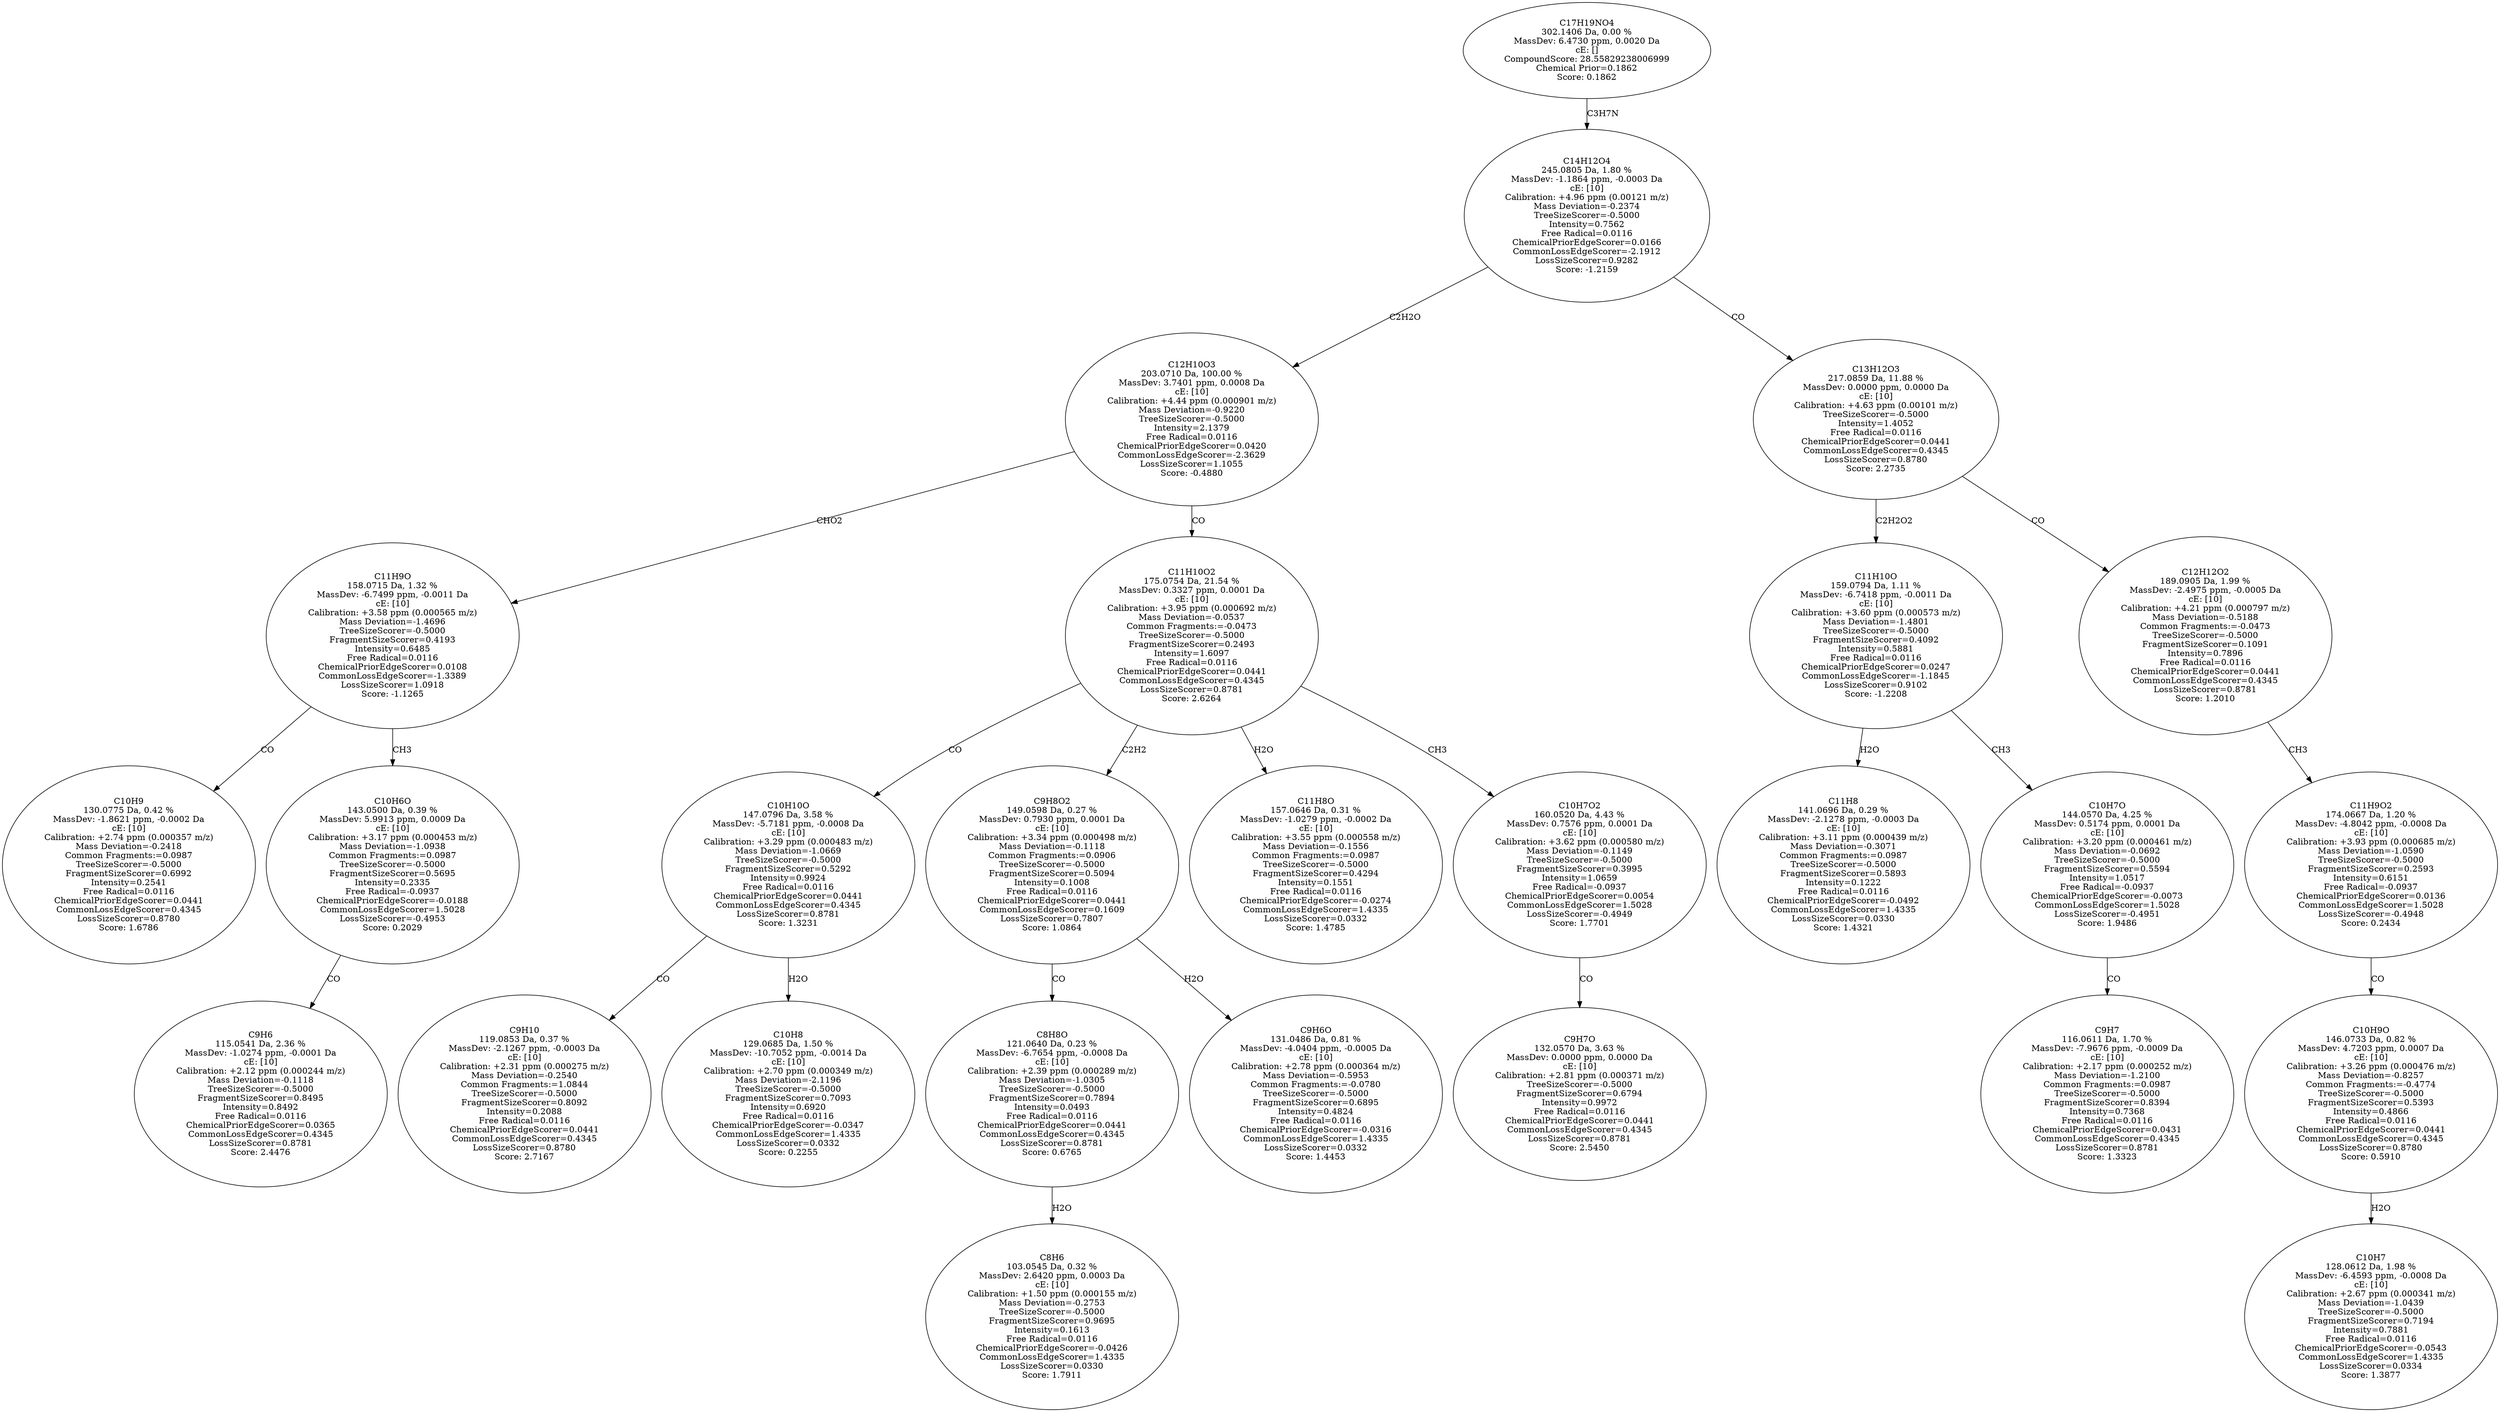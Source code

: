 strict digraph {
v1 [label="C10H9\n130.0775 Da, 0.42 %\nMassDev: -1.8621 ppm, -0.0002 Da\ncE: [10]\nCalibration: +2.74 ppm (0.000357 m/z)\nMass Deviation=-0.2418\nCommon Fragments:=0.0987\nTreeSizeScorer=-0.5000\nFragmentSizeScorer=0.6992\nIntensity=0.2541\nFree Radical=0.0116\nChemicalPriorEdgeScorer=0.0441\nCommonLossEdgeScorer=0.4345\nLossSizeScorer=0.8780\nScore: 1.6786"];
v2 [label="C9H6\n115.0541 Da, 2.36 %\nMassDev: -1.0274 ppm, -0.0001 Da\ncE: [10]\nCalibration: +2.12 ppm (0.000244 m/z)\nMass Deviation=-0.1118\nTreeSizeScorer=-0.5000\nFragmentSizeScorer=0.8495\nIntensity=0.8492\nFree Radical=0.0116\nChemicalPriorEdgeScorer=0.0365\nCommonLossEdgeScorer=0.4345\nLossSizeScorer=0.8781\nScore: 2.4476"];
v3 [label="C10H6O\n143.0500 Da, 0.39 %\nMassDev: 5.9913 ppm, 0.0009 Da\ncE: [10]\nCalibration: +3.17 ppm (0.000453 m/z)\nMass Deviation=-1.0938\nCommon Fragments:=0.0987\nTreeSizeScorer=-0.5000\nFragmentSizeScorer=0.5695\nIntensity=0.2335\nFree Radical=-0.0937\nChemicalPriorEdgeScorer=-0.0188\nCommonLossEdgeScorer=1.5028\nLossSizeScorer=-0.4953\nScore: 0.2029"];
v4 [label="C11H9O\n158.0715 Da, 1.32 %\nMassDev: -6.7499 ppm, -0.0011 Da\ncE: [10]\nCalibration: +3.58 ppm (0.000565 m/z)\nMass Deviation=-1.4696\nTreeSizeScorer=-0.5000\nFragmentSizeScorer=0.4193\nIntensity=0.6485\nFree Radical=0.0116\nChemicalPriorEdgeScorer=0.0108\nCommonLossEdgeScorer=-1.3389\nLossSizeScorer=1.0918\nScore: -1.1265"];
v5 [label="C9H10\n119.0853 Da, 0.37 %\nMassDev: -2.1267 ppm, -0.0003 Da\ncE: [10]\nCalibration: +2.31 ppm (0.000275 m/z)\nMass Deviation=-0.2540\nCommon Fragments:=1.0844\nTreeSizeScorer=-0.5000\nFragmentSizeScorer=0.8092\nIntensity=0.2088\nFree Radical=0.0116\nChemicalPriorEdgeScorer=0.0441\nCommonLossEdgeScorer=0.4345\nLossSizeScorer=0.8780\nScore: 2.7167"];
v6 [label="C10H8\n129.0685 Da, 1.50 %\nMassDev: -10.7052 ppm, -0.0014 Da\ncE: [10]\nCalibration: +2.70 ppm (0.000349 m/z)\nMass Deviation=-2.1196\nTreeSizeScorer=-0.5000\nFragmentSizeScorer=0.7093\nIntensity=0.6920\nFree Radical=0.0116\nChemicalPriorEdgeScorer=-0.0347\nCommonLossEdgeScorer=1.4335\nLossSizeScorer=0.0332\nScore: 0.2255"];
v7 [label="C10H10O\n147.0796 Da, 3.58 %\nMassDev: -5.7181 ppm, -0.0008 Da\ncE: [10]\nCalibration: +3.29 ppm (0.000483 m/z)\nMass Deviation=-1.0669\nTreeSizeScorer=-0.5000\nFragmentSizeScorer=0.5292\nIntensity=0.9924\nFree Radical=0.0116\nChemicalPriorEdgeScorer=0.0441\nCommonLossEdgeScorer=0.4345\nLossSizeScorer=0.8781\nScore: 1.3231"];
v8 [label="C8H6\n103.0545 Da, 0.32 %\nMassDev: 2.6420 ppm, 0.0003 Da\ncE: [10]\nCalibration: +1.50 ppm (0.000155 m/z)\nMass Deviation=-0.2753\nTreeSizeScorer=-0.5000\nFragmentSizeScorer=0.9695\nIntensity=0.1613\nFree Radical=0.0116\nChemicalPriorEdgeScorer=-0.0426\nCommonLossEdgeScorer=1.4335\nLossSizeScorer=0.0330\nScore: 1.7911"];
v9 [label="C8H8O\n121.0640 Da, 0.23 %\nMassDev: -6.7654 ppm, -0.0008 Da\ncE: [10]\nCalibration: +2.39 ppm (0.000289 m/z)\nMass Deviation=-1.0305\nTreeSizeScorer=-0.5000\nFragmentSizeScorer=0.7894\nIntensity=0.0493\nFree Radical=0.0116\nChemicalPriorEdgeScorer=0.0441\nCommonLossEdgeScorer=0.4345\nLossSizeScorer=0.8781\nScore: 0.6765"];
v10 [label="C9H6O\n131.0486 Da, 0.81 %\nMassDev: -4.0404 ppm, -0.0005 Da\ncE: [10]\nCalibration: +2.78 ppm (0.000364 m/z)\nMass Deviation=-0.5953\nCommon Fragments:=-0.0780\nTreeSizeScorer=-0.5000\nFragmentSizeScorer=0.6895\nIntensity=0.4824\nFree Radical=0.0116\nChemicalPriorEdgeScorer=-0.0316\nCommonLossEdgeScorer=1.4335\nLossSizeScorer=0.0332\nScore: 1.4453"];
v11 [label="C9H8O2\n149.0598 Da, 0.27 %\nMassDev: 0.7930 ppm, 0.0001 Da\ncE: [10]\nCalibration: +3.34 ppm (0.000498 m/z)\nMass Deviation=-0.1118\nCommon Fragments:=0.0906\nTreeSizeScorer=-0.5000\nFragmentSizeScorer=0.5094\nIntensity=0.1008\nFree Radical=0.0116\nChemicalPriorEdgeScorer=0.0441\nCommonLossEdgeScorer=0.1609\nLossSizeScorer=0.7807\nScore: 1.0864"];
v12 [label="C11H8O\n157.0646 Da, 0.31 %\nMassDev: -1.0279 ppm, -0.0002 Da\ncE: [10]\nCalibration: +3.55 ppm (0.000558 m/z)\nMass Deviation=-0.1556\nCommon Fragments:=0.0987\nTreeSizeScorer=-0.5000\nFragmentSizeScorer=0.4294\nIntensity=0.1551\nFree Radical=0.0116\nChemicalPriorEdgeScorer=-0.0274\nCommonLossEdgeScorer=1.4335\nLossSizeScorer=0.0332\nScore: 1.4785"];
v13 [label="C9H7O\n132.0570 Da, 3.63 %\nMassDev: 0.0000 ppm, 0.0000 Da\ncE: [10]\nCalibration: +2.81 ppm (0.000371 m/z)\nTreeSizeScorer=-0.5000\nFragmentSizeScorer=0.6794\nIntensity=0.9972\nFree Radical=0.0116\nChemicalPriorEdgeScorer=0.0441\nCommonLossEdgeScorer=0.4345\nLossSizeScorer=0.8781\nScore: 2.5450"];
v14 [label="C10H7O2\n160.0520 Da, 4.43 %\nMassDev: 0.7576 ppm, 0.0001 Da\ncE: [10]\nCalibration: +3.62 ppm (0.000580 m/z)\nMass Deviation=-0.1149\nTreeSizeScorer=-0.5000\nFragmentSizeScorer=0.3995\nIntensity=1.0659\nFree Radical=-0.0937\nChemicalPriorEdgeScorer=0.0054\nCommonLossEdgeScorer=1.5028\nLossSizeScorer=-0.4949\nScore: 1.7701"];
v15 [label="C11H10O2\n175.0754 Da, 21.54 %\nMassDev: 0.3327 ppm, 0.0001 Da\ncE: [10]\nCalibration: +3.95 ppm (0.000692 m/z)\nMass Deviation=-0.0537\nCommon Fragments:=-0.0473\nTreeSizeScorer=-0.5000\nFragmentSizeScorer=0.2493\nIntensity=1.6097\nFree Radical=0.0116\nChemicalPriorEdgeScorer=0.0441\nCommonLossEdgeScorer=0.4345\nLossSizeScorer=0.8781\nScore: 2.6264"];
v16 [label="C12H10O3\n203.0710 Da, 100.00 %\nMassDev: 3.7401 ppm, 0.0008 Da\ncE: [10]\nCalibration: +4.44 ppm (0.000901 m/z)\nMass Deviation=-0.9220\nTreeSizeScorer=-0.5000\nIntensity=2.1379\nFree Radical=0.0116\nChemicalPriorEdgeScorer=0.0420\nCommonLossEdgeScorer=-2.3629\nLossSizeScorer=1.1055\nScore: -0.4880"];
v17 [label="C11H8\n141.0696 Da, 0.29 %\nMassDev: -2.1278 ppm, -0.0003 Da\ncE: [10]\nCalibration: +3.11 ppm (0.000439 m/z)\nMass Deviation=-0.3071\nCommon Fragments:=0.0987\nTreeSizeScorer=-0.5000\nFragmentSizeScorer=0.5893\nIntensity=0.1222\nFree Radical=0.0116\nChemicalPriorEdgeScorer=-0.0492\nCommonLossEdgeScorer=1.4335\nLossSizeScorer=0.0330\nScore: 1.4321"];
v18 [label="C9H7\n116.0611 Da, 1.70 %\nMassDev: -7.9676 ppm, -0.0009 Da\ncE: [10]\nCalibration: +2.17 ppm (0.000252 m/z)\nMass Deviation=-1.2100\nCommon Fragments:=0.0987\nTreeSizeScorer=-0.5000\nFragmentSizeScorer=0.8394\nIntensity=0.7368\nFree Radical=0.0116\nChemicalPriorEdgeScorer=0.0431\nCommonLossEdgeScorer=0.4345\nLossSizeScorer=0.8781\nScore: 1.3323"];
v19 [label="C10H7O\n144.0570 Da, 4.25 %\nMassDev: 0.5174 ppm, 0.0001 Da\ncE: [10]\nCalibration: +3.20 ppm (0.000461 m/z)\nMass Deviation=-0.0692\nTreeSizeScorer=-0.5000\nFragmentSizeScorer=0.5594\nIntensity=1.0517\nFree Radical=-0.0937\nChemicalPriorEdgeScorer=-0.0073\nCommonLossEdgeScorer=1.5028\nLossSizeScorer=-0.4951\nScore: 1.9486"];
v20 [label="C11H10O\n159.0794 Da, 1.11 %\nMassDev: -6.7418 ppm, -0.0011 Da\ncE: [10]\nCalibration: +3.60 ppm (0.000573 m/z)\nMass Deviation=-1.4801\nTreeSizeScorer=-0.5000\nFragmentSizeScorer=0.4092\nIntensity=0.5881\nFree Radical=0.0116\nChemicalPriorEdgeScorer=0.0247\nCommonLossEdgeScorer=-1.1845\nLossSizeScorer=0.9102\nScore: -1.2208"];
v21 [label="C10H7\n128.0612 Da, 1.98 %\nMassDev: -6.4593 ppm, -0.0008 Da\ncE: [10]\nCalibration: +2.67 ppm (0.000341 m/z)\nMass Deviation=-1.0439\nTreeSizeScorer=-0.5000\nFragmentSizeScorer=0.7194\nIntensity=0.7881\nFree Radical=0.0116\nChemicalPriorEdgeScorer=-0.0543\nCommonLossEdgeScorer=1.4335\nLossSizeScorer=0.0334\nScore: 1.3877"];
v22 [label="C10H9O\n146.0733 Da, 0.82 %\nMassDev: 4.7203 ppm, 0.0007 Da\ncE: [10]\nCalibration: +3.26 ppm (0.000476 m/z)\nMass Deviation=-0.8257\nCommon Fragments:=-0.4774\nTreeSizeScorer=-0.5000\nFragmentSizeScorer=0.5393\nIntensity=0.4866\nFree Radical=0.0116\nChemicalPriorEdgeScorer=0.0441\nCommonLossEdgeScorer=0.4345\nLossSizeScorer=0.8780\nScore: 0.5910"];
v23 [label="C11H9O2\n174.0667 Da, 1.20 %\nMassDev: -4.8042 ppm, -0.0008 Da\ncE: [10]\nCalibration: +3.93 ppm (0.000685 m/z)\nMass Deviation=-1.0590\nTreeSizeScorer=-0.5000\nFragmentSizeScorer=0.2593\nIntensity=0.6151\nFree Radical=-0.0937\nChemicalPriorEdgeScorer=0.0136\nCommonLossEdgeScorer=1.5028\nLossSizeScorer=-0.4948\nScore: 0.2434"];
v24 [label="C12H12O2\n189.0905 Da, 1.99 %\nMassDev: -2.4975 ppm, -0.0005 Da\ncE: [10]\nCalibration: +4.21 ppm (0.000797 m/z)\nMass Deviation=-0.5188\nCommon Fragments:=-0.0473\nTreeSizeScorer=-0.5000\nFragmentSizeScorer=0.1091\nIntensity=0.7896\nFree Radical=0.0116\nChemicalPriorEdgeScorer=0.0441\nCommonLossEdgeScorer=0.4345\nLossSizeScorer=0.8781\nScore: 1.2010"];
v25 [label="C13H12O3\n217.0859 Da, 11.88 %\nMassDev: 0.0000 ppm, 0.0000 Da\ncE: [10]\nCalibration: +4.63 ppm (0.00101 m/z)\nTreeSizeScorer=-0.5000\nIntensity=1.4052\nFree Radical=0.0116\nChemicalPriorEdgeScorer=0.0441\nCommonLossEdgeScorer=0.4345\nLossSizeScorer=0.8780\nScore: 2.2735"];
v26 [label="C14H12O4\n245.0805 Da, 1.80 %\nMassDev: -1.1864 ppm, -0.0003 Da\ncE: [10]\nCalibration: +4.96 ppm (0.00121 m/z)\nMass Deviation=-0.2374\nTreeSizeScorer=-0.5000\nIntensity=0.7562\nFree Radical=0.0116\nChemicalPriorEdgeScorer=0.0166\nCommonLossEdgeScorer=-2.1912\nLossSizeScorer=0.9282\nScore: -1.2159"];
v27 [label="C17H19NO4\n302.1406 Da, 0.00 %\nMassDev: 6.4730 ppm, 0.0020 Da\ncE: []\nCompoundScore: 28.55829238006999\nChemical Prior=0.1862\nScore: 0.1862"];
v4 -> v1 [label="CO"];
v3 -> v2 [label="CO"];
v4 -> v3 [label="CH3"];
v16 -> v4 [label="CHO2"];
v7 -> v5 [label="CO"];
v7 -> v6 [label="H2O"];
v15 -> v7 [label="CO"];
v9 -> v8 [label="H2O"];
v11 -> v9 [label="CO"];
v11 -> v10 [label="H2O"];
v15 -> v11 [label="C2H2"];
v15 -> v12 [label="H2O"];
v14 -> v13 [label="CO"];
v15 -> v14 [label="CH3"];
v16 -> v15 [label="CO"];
v26 -> v16 [label="C2H2O"];
v20 -> v17 [label="H2O"];
v19 -> v18 [label="CO"];
v20 -> v19 [label="CH3"];
v25 -> v20 [label="C2H2O2"];
v22 -> v21 [label="H2O"];
v23 -> v22 [label="CO"];
v24 -> v23 [label="CH3"];
v25 -> v24 [label="CO"];
v26 -> v25 [label="CO"];
v27 -> v26 [label="C3H7N"];
}